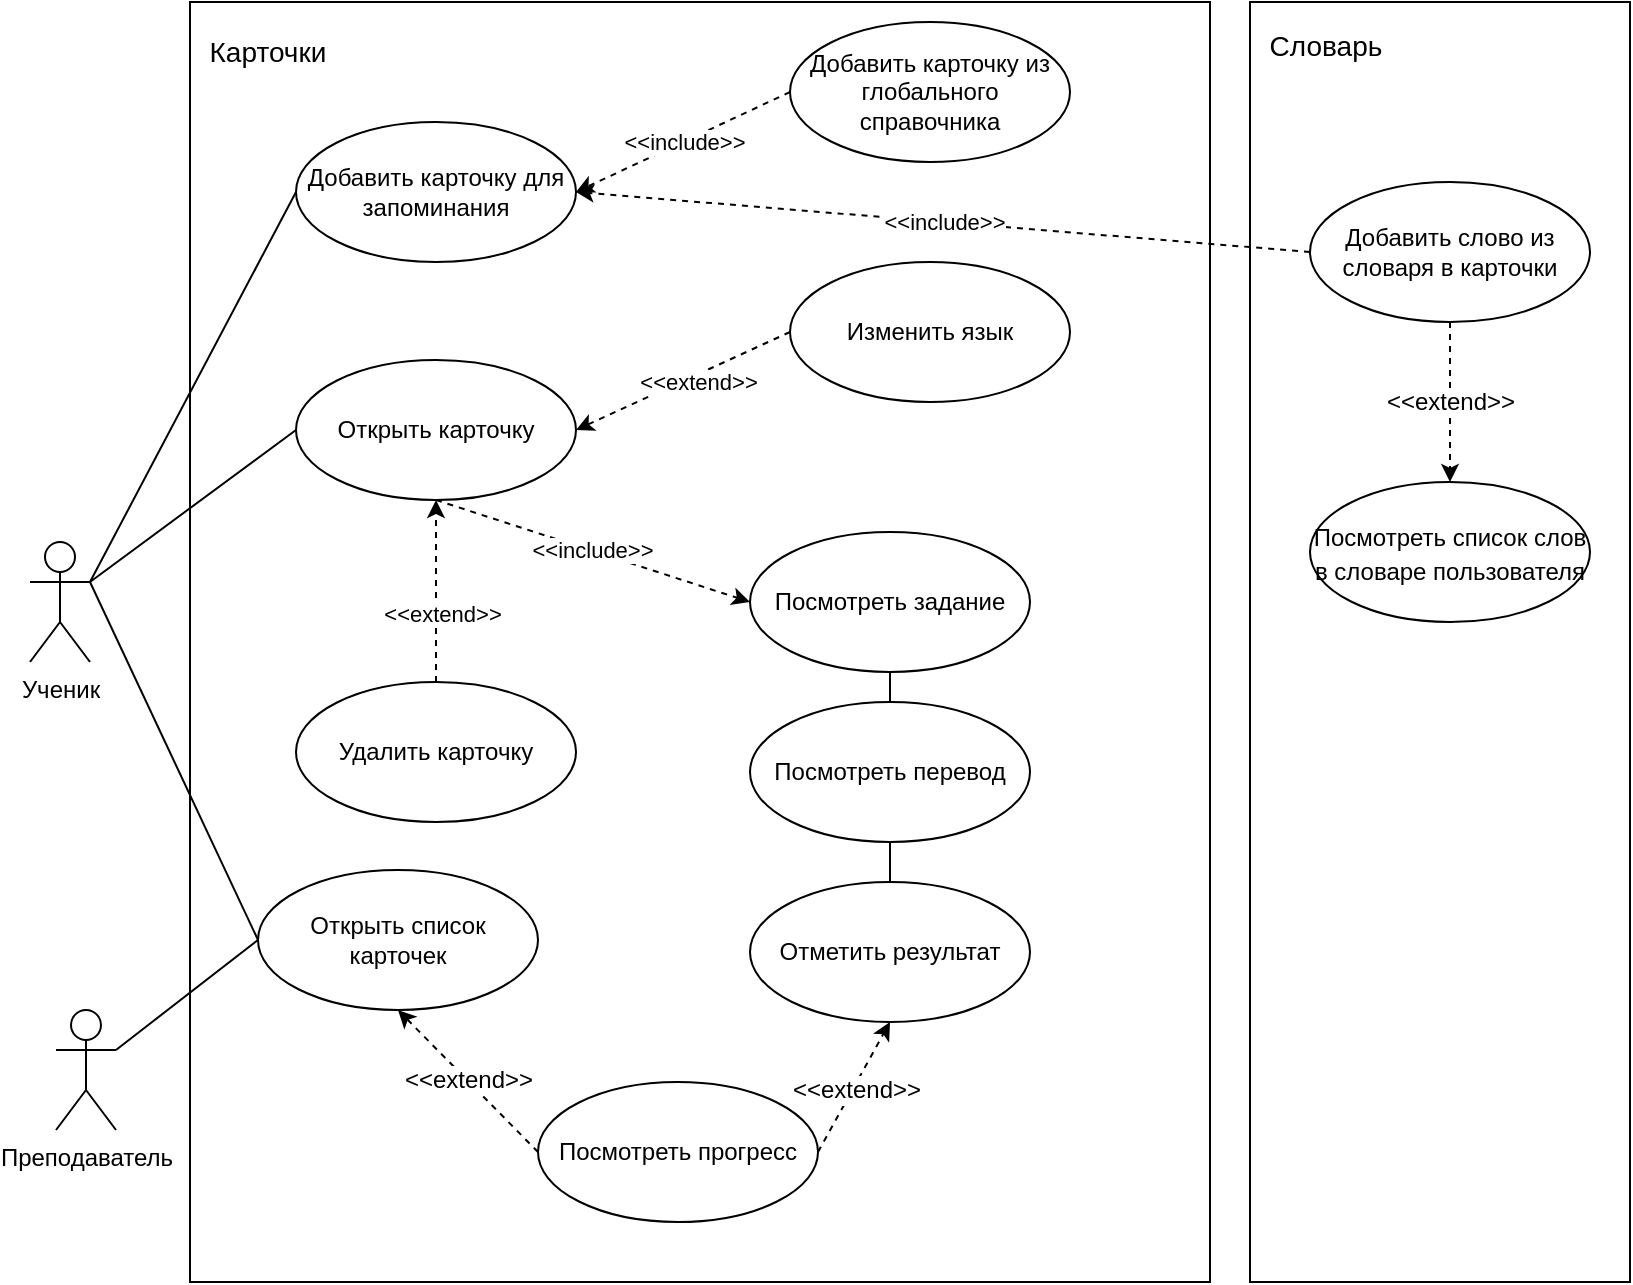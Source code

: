 <mxfile version="20.2.8" type="github">
  <diagram id="RS8ei5sQHtsMz0RFEjPf" name="Страница 1">
    <mxGraphModel dx="1186" dy="738" grid="1" gridSize="10" guides="1" tooltips="1" connect="1" arrows="1" fold="1" page="1" pageScale="1" pageWidth="827" pageHeight="1169" math="0" shadow="0">
      <root>
        <mxCell id="0" />
        <mxCell id="1" parent="0" />
        <mxCell id="nQxW2_KL6_0eO9HDRcDl-35" value="&lt;p style=&quot;line-height: 1;&quot;&gt;&lt;font style=&quot;font-size: 14px;&quot;&gt;&amp;nbsp; Словарь&lt;br&gt;&lt;br&gt;&lt;br&gt;&lt;br&gt;&lt;br&gt;&lt;br&gt;&lt;/font&gt;&lt;br&gt;&lt;br&gt;&lt;br&gt;&lt;br&gt;&lt;br&gt;&lt;br&gt;&lt;br&gt;&lt;br&gt;&lt;br&gt;&lt;br&gt;&lt;br&gt;&lt;br&gt;&lt;br&gt;&lt;br&gt;&lt;br&gt;&lt;br&gt;&lt;br&gt;&lt;br&gt;&lt;br&gt;&lt;br&gt;&lt;br&gt;&lt;br&gt;&lt;br&gt;&lt;br&gt;&lt;br&gt;&lt;br&gt;&lt;br&gt;&lt;br&gt;&lt;br&gt;&lt;br&gt;&lt;br&gt;&lt;br&gt;&lt;br&gt;&lt;br&gt;&lt;br&gt;&lt;br&gt;&lt;br&gt;&lt;br&gt;&lt;br&gt;&lt;br&gt;&lt;br&gt;&lt;br&gt;&lt;br&gt;&lt;br&gt;&lt;/p&gt;" style="rounded=0;whiteSpace=wrap;html=1;align=left;" vertex="1" parent="1">
          <mxGeometry x="630" y="10" width="190" height="640" as="geometry" />
        </mxCell>
        <mxCell id="nQxW2_KL6_0eO9HDRcDl-34" value="&lt;div style=&quot;&quot;&gt;&lt;span style=&quot;font-size: 14px; background-color: initial;&quot;&gt;&amp;nbsp; Карточки&lt;/span&gt;&lt;/div&gt;&lt;br&gt;&lt;br&gt;&lt;br&gt;&lt;br&gt;&lt;br&gt;&lt;br&gt;&lt;br&gt;&lt;br&gt;&lt;br&gt;&lt;br&gt;&lt;br&gt;&lt;br&gt;&lt;br&gt;&lt;br&gt;&lt;br&gt;&lt;br&gt;&lt;br&gt;&lt;br&gt;&lt;br&gt;&lt;br&gt;&lt;br&gt;&lt;br&gt;&lt;br&gt;&lt;br&gt;&lt;br&gt;&lt;br&gt;&lt;br&gt;&lt;br&gt;&lt;br&gt;&lt;br&gt;&lt;br&gt;&lt;br&gt;&lt;br&gt;&lt;br&gt;&lt;br&gt;&lt;br&gt;&lt;br&gt;&lt;br&gt;&lt;br&gt;&lt;br&gt;&lt;br&gt;" style="rounded=0;whiteSpace=wrap;html=1;align=left;" vertex="1" parent="1">
          <mxGeometry x="100" y="10" width="510" height="640" as="geometry" />
        </mxCell>
        <mxCell id="nQxW2_KL6_0eO9HDRcDl-2" value="Ученик" style="shape=umlActor;verticalLabelPosition=bottom;verticalAlign=top;html=1;" vertex="1" parent="1">
          <mxGeometry x="20" y="280" width="30" height="60" as="geometry" />
        </mxCell>
        <mxCell id="nQxW2_KL6_0eO9HDRcDl-3" value="Добавить карточку для запоминания" style="ellipse;whiteSpace=wrap;html=1;" vertex="1" parent="1">
          <mxGeometry x="153" y="70" width="140" height="70" as="geometry" />
        </mxCell>
        <mxCell id="nQxW2_KL6_0eO9HDRcDl-4" value="Открыть карточку" style="ellipse;whiteSpace=wrap;html=1;" vertex="1" parent="1">
          <mxGeometry x="153" y="189" width="140" height="70" as="geometry" />
        </mxCell>
        <mxCell id="nQxW2_KL6_0eO9HDRcDl-5" value="Посмотреть перевод" style="ellipse;whiteSpace=wrap;html=1;" vertex="1" parent="1">
          <mxGeometry x="380" y="360" width="140" height="70" as="geometry" />
        </mxCell>
        <mxCell id="nQxW2_KL6_0eO9HDRcDl-6" value="Изменить язык" style="ellipse;whiteSpace=wrap;html=1;" vertex="1" parent="1">
          <mxGeometry x="400" y="140" width="140" height="70" as="geometry" />
        </mxCell>
        <mxCell id="nQxW2_KL6_0eO9HDRcDl-7" value="Добавить слово из словаря в карточки" style="ellipse;whiteSpace=wrap;html=1;" vertex="1" parent="1">
          <mxGeometry x="660" y="100" width="140" height="70" as="geometry" />
        </mxCell>
        <mxCell id="nQxW2_KL6_0eO9HDRcDl-8" value="Удалить карточку" style="ellipse;whiteSpace=wrap;html=1;" vertex="1" parent="1">
          <mxGeometry x="153" y="350" width="140" height="70" as="geometry" />
        </mxCell>
        <mxCell id="nQxW2_KL6_0eO9HDRcDl-9" value="Посмотреть прогресс" style="ellipse;whiteSpace=wrap;html=1;" vertex="1" parent="1">
          <mxGeometry x="274" y="550" width="140" height="70" as="geometry" />
        </mxCell>
        <mxCell id="nQxW2_KL6_0eO9HDRcDl-13" value="Преподаватель" style="shape=umlActor;verticalLabelPosition=bottom;verticalAlign=top;html=1;" vertex="1" parent="1">
          <mxGeometry x="33" y="514" width="30" height="60" as="geometry" />
        </mxCell>
        <mxCell id="nQxW2_KL6_0eO9HDRcDl-17" value="" style="endArrow=none;html=1;rounded=0;entryX=0;entryY=0.5;entryDx=0;entryDy=0;exitX=1;exitY=0.333;exitDx=0;exitDy=0;exitPerimeter=0;" edge="1" parent="1" source="nQxW2_KL6_0eO9HDRcDl-2" target="nQxW2_KL6_0eO9HDRcDl-3">
          <mxGeometry width="50" height="50" relative="1" as="geometry">
            <mxPoint x="493" y="424" as="sourcePoint" />
            <mxPoint x="543" y="374" as="targetPoint" />
          </mxGeometry>
        </mxCell>
        <mxCell id="nQxW2_KL6_0eO9HDRcDl-18" value="" style="endArrow=none;html=1;rounded=0;entryX=1;entryY=0.333;entryDx=0;entryDy=0;entryPerimeter=0;exitX=0;exitY=0.5;exitDx=0;exitDy=0;" edge="1" parent="1" source="nQxW2_KL6_0eO9HDRcDl-4" target="nQxW2_KL6_0eO9HDRcDl-2">
          <mxGeometry width="50" height="50" relative="1" as="geometry">
            <mxPoint x="93" y="394" as="sourcePoint" />
            <mxPoint x="143" y="344" as="targetPoint" />
          </mxGeometry>
        </mxCell>
        <mxCell id="nQxW2_KL6_0eO9HDRcDl-20" value="" style="endArrow=none;html=1;rounded=0;exitX=1;exitY=0.333;exitDx=0;exitDy=0;exitPerimeter=0;entryX=0;entryY=0.5;entryDx=0;entryDy=0;" edge="1" parent="1" source="nQxW2_KL6_0eO9HDRcDl-13" target="nQxW2_KL6_0eO9HDRcDl-38">
          <mxGeometry width="50" height="50" relative="1" as="geometry">
            <mxPoint x="83" y="474" as="sourcePoint" />
            <mxPoint x="133" y="424" as="targetPoint" />
          </mxGeometry>
        </mxCell>
        <mxCell id="nQxW2_KL6_0eO9HDRcDl-21" value="Отметить результат" style="ellipse;whiteSpace=wrap;html=1;" vertex="1" parent="1">
          <mxGeometry x="380" y="450" width="140" height="70" as="geometry" />
        </mxCell>
        <mxCell id="nQxW2_KL6_0eO9HDRcDl-23" value="&amp;lt;&amp;lt;include&amp;gt;&amp;gt;" style="endArrow=classic;html=1;rounded=0;dashed=1;entryX=1;entryY=0.5;entryDx=0;entryDy=0;exitX=0;exitY=0.5;exitDx=0;exitDy=0;" edge="1" parent="1" source="nQxW2_KL6_0eO9HDRcDl-7" target="nQxW2_KL6_0eO9HDRcDl-3">
          <mxGeometry width="50" height="50" relative="1" as="geometry">
            <mxPoint x="423" y="204" as="sourcePoint" />
            <mxPoint x="473" y="154" as="targetPoint" />
          </mxGeometry>
        </mxCell>
        <mxCell id="nQxW2_KL6_0eO9HDRcDl-24" value="Посмотреть задание" style="ellipse;whiteSpace=wrap;html=1;" vertex="1" parent="1">
          <mxGeometry x="380" y="275" width="140" height="70" as="geometry" />
        </mxCell>
        <mxCell id="nQxW2_KL6_0eO9HDRcDl-25" value="" style="endArrow=classic;html=1;rounded=0;dashed=1;entryX=1;entryY=0.5;entryDx=0;entryDy=0;exitX=0;exitY=0.5;exitDx=0;exitDy=0;" edge="1" parent="1" source="nQxW2_KL6_0eO9HDRcDl-6" target="nQxW2_KL6_0eO9HDRcDl-4">
          <mxGeometry width="50" height="50" relative="1" as="geometry">
            <mxPoint x="343" y="254" as="sourcePoint" />
            <mxPoint x="393" y="204" as="targetPoint" />
          </mxGeometry>
        </mxCell>
        <mxCell id="nQxW2_KL6_0eO9HDRcDl-26" value="&amp;lt;&amp;lt;extend&amp;gt;&amp;gt;" style="edgeLabel;html=1;align=center;verticalAlign=middle;resizable=0;points=[];" vertex="1" connectable="0" parent="nQxW2_KL6_0eO9HDRcDl-25">
          <mxGeometry x="-0.118" y="3" relative="1" as="geometry">
            <mxPoint as="offset" />
          </mxGeometry>
        </mxCell>
        <mxCell id="nQxW2_KL6_0eO9HDRcDl-27" value="&amp;lt;&amp;lt;include&amp;gt;&amp;gt;" style="endArrow=classic;html=1;rounded=0;dashed=1;entryX=0;entryY=0.5;entryDx=0;entryDy=0;exitX=0.5;exitY=1;exitDx=0;exitDy=0;" edge="1" parent="1" source="nQxW2_KL6_0eO9HDRcDl-4" target="nQxW2_KL6_0eO9HDRcDl-24">
          <mxGeometry width="50" height="50" relative="1" as="geometry">
            <mxPoint x="473" y="384" as="sourcePoint" />
            <mxPoint x="523" y="334" as="targetPoint" />
          </mxGeometry>
        </mxCell>
        <mxCell id="nQxW2_KL6_0eO9HDRcDl-28" value="" style="endArrow=none;html=1;rounded=0;exitX=0.5;exitY=1;exitDx=0;exitDy=0;entryX=0.5;entryY=0;entryDx=0;entryDy=0;" edge="1" parent="1" source="nQxW2_KL6_0eO9HDRcDl-24" target="nQxW2_KL6_0eO9HDRcDl-5">
          <mxGeometry width="50" height="50" relative="1" as="geometry">
            <mxPoint x="473" y="384" as="sourcePoint" />
            <mxPoint x="483" y="339" as="targetPoint" />
          </mxGeometry>
        </mxCell>
        <mxCell id="nQxW2_KL6_0eO9HDRcDl-29" value="" style="endArrow=none;html=1;rounded=0;entryX=0.5;entryY=0;entryDx=0;entryDy=0;exitX=0.5;exitY=1;exitDx=0;exitDy=0;" edge="1" parent="1" source="nQxW2_KL6_0eO9HDRcDl-5" target="nQxW2_KL6_0eO9HDRcDl-21">
          <mxGeometry width="50" height="50" relative="1" as="geometry">
            <mxPoint x="473" y="384" as="sourcePoint" />
            <mxPoint x="523" y="334" as="targetPoint" />
          </mxGeometry>
        </mxCell>
        <mxCell id="nQxW2_KL6_0eO9HDRcDl-30" value="" style="endArrow=classic;html=1;rounded=0;entryX=0.5;entryY=1;entryDx=0;entryDy=0;exitX=0.5;exitY=0;exitDx=0;exitDy=0;dashed=1;" edge="1" parent="1" source="nQxW2_KL6_0eO9HDRcDl-8" target="nQxW2_KL6_0eO9HDRcDl-4">
          <mxGeometry width="50" height="50" relative="1" as="geometry">
            <mxPoint x="473" y="384" as="sourcePoint" />
            <mxPoint x="523" y="334" as="targetPoint" />
          </mxGeometry>
        </mxCell>
        <mxCell id="nQxW2_KL6_0eO9HDRcDl-31" value="&amp;lt;&amp;lt;extend&amp;gt;&amp;gt;" style="edgeLabel;html=1;align=center;verticalAlign=middle;resizable=0;points=[];" vertex="1" connectable="0" parent="nQxW2_KL6_0eO9HDRcDl-30">
          <mxGeometry x="-0.258" y="-3" relative="1" as="geometry">
            <mxPoint as="offset" />
          </mxGeometry>
        </mxCell>
        <mxCell id="nQxW2_KL6_0eO9HDRcDl-32" value="Добавить карточку из глобального справочника" style="ellipse;whiteSpace=wrap;html=1;" vertex="1" parent="1">
          <mxGeometry x="400" y="20" width="140" height="70" as="geometry" />
        </mxCell>
        <mxCell id="nQxW2_KL6_0eO9HDRcDl-33" value="&amp;lt;&amp;lt;include&amp;gt;&amp;gt;" style="endArrow=classic;html=1;rounded=0;entryX=1;entryY=0.5;entryDx=0;entryDy=0;exitX=0;exitY=0.5;exitDx=0;exitDy=0;dashed=1;" edge="1" parent="1" source="nQxW2_KL6_0eO9HDRcDl-32" target="nQxW2_KL6_0eO9HDRcDl-3">
          <mxGeometry width="50" height="50" relative="1" as="geometry">
            <mxPoint x="480" y="270" as="sourcePoint" />
            <mxPoint x="530" y="220" as="targetPoint" />
          </mxGeometry>
        </mxCell>
        <mxCell id="nQxW2_KL6_0eO9HDRcDl-36" value="&lt;font style=&quot;font-size: 12px;&quot;&gt;Посмотреть список слов в словаре пользователя&lt;/font&gt;" style="ellipse;whiteSpace=wrap;html=1;fontSize=14;" vertex="1" parent="1">
          <mxGeometry x="660" y="250" width="140" height="70" as="geometry" />
        </mxCell>
        <mxCell id="nQxW2_KL6_0eO9HDRcDl-37" value="&amp;lt;&amp;lt;extend&amp;gt;&amp;gt;" style="endArrow=classic;html=1;rounded=0;dashed=1;fontSize=12;entryX=0.5;entryY=0;entryDx=0;entryDy=0;exitX=0.5;exitY=1;exitDx=0;exitDy=0;" edge="1" parent="1" source="nQxW2_KL6_0eO9HDRcDl-7" target="nQxW2_KL6_0eO9HDRcDl-36">
          <mxGeometry width="50" height="50" relative="1" as="geometry">
            <mxPoint x="480" y="290" as="sourcePoint" />
            <mxPoint x="530" y="240" as="targetPoint" />
          </mxGeometry>
        </mxCell>
        <mxCell id="nQxW2_KL6_0eO9HDRcDl-38" value="Открыть список карточек" style="ellipse;whiteSpace=wrap;html=1;fontSize=12;" vertex="1" parent="1">
          <mxGeometry x="134" y="444" width="140" height="70" as="geometry" />
        </mxCell>
        <mxCell id="nQxW2_KL6_0eO9HDRcDl-39" value="" style="endArrow=none;html=1;rounded=0;fontSize=12;entryX=1;entryY=0.333;entryDx=0;entryDy=0;entryPerimeter=0;exitX=0;exitY=0.5;exitDx=0;exitDy=0;" edge="1" parent="1" source="nQxW2_KL6_0eO9HDRcDl-38" target="nQxW2_KL6_0eO9HDRcDl-2">
          <mxGeometry width="50" height="50" relative="1" as="geometry">
            <mxPoint x="480" y="380" as="sourcePoint" />
            <mxPoint x="530" y="330" as="targetPoint" />
          </mxGeometry>
        </mxCell>
        <mxCell id="nQxW2_KL6_0eO9HDRcDl-41" value="&amp;lt;&amp;lt;extend&amp;gt;&amp;gt;" style="endArrow=classic;html=1;rounded=0;fontSize=12;exitX=0;exitY=0.5;exitDx=0;exitDy=0;entryX=0.5;entryY=1;entryDx=0;entryDy=0;dashed=1;" edge="1" parent="1" source="nQxW2_KL6_0eO9HDRcDl-9" target="nQxW2_KL6_0eO9HDRcDl-38">
          <mxGeometry width="50" height="50" relative="1" as="geometry">
            <mxPoint x="480" y="410" as="sourcePoint" />
            <mxPoint x="530" y="360" as="targetPoint" />
          </mxGeometry>
        </mxCell>
        <mxCell id="nQxW2_KL6_0eO9HDRcDl-42" value="" style="endArrow=classic;html=1;rounded=0;dashed=1;fontSize=12;exitX=1;exitY=0.5;exitDx=0;exitDy=0;entryX=0.5;entryY=1;entryDx=0;entryDy=0;" edge="1" parent="1" source="nQxW2_KL6_0eO9HDRcDl-9" target="nQxW2_KL6_0eO9HDRcDl-21">
          <mxGeometry width="50" height="50" relative="1" as="geometry">
            <mxPoint x="480" y="410" as="sourcePoint" />
            <mxPoint x="530" y="360" as="targetPoint" />
          </mxGeometry>
        </mxCell>
        <mxCell id="nQxW2_KL6_0eO9HDRcDl-43" value="&amp;lt;&amp;lt;extend&amp;gt;&amp;gt;" style="edgeLabel;html=1;align=center;verticalAlign=middle;resizable=0;points=[];fontSize=12;" vertex="1" connectable="0" parent="nQxW2_KL6_0eO9HDRcDl-42">
          <mxGeometry x="-0.011" y="-1" relative="1" as="geometry">
            <mxPoint as="offset" />
          </mxGeometry>
        </mxCell>
      </root>
    </mxGraphModel>
  </diagram>
</mxfile>
